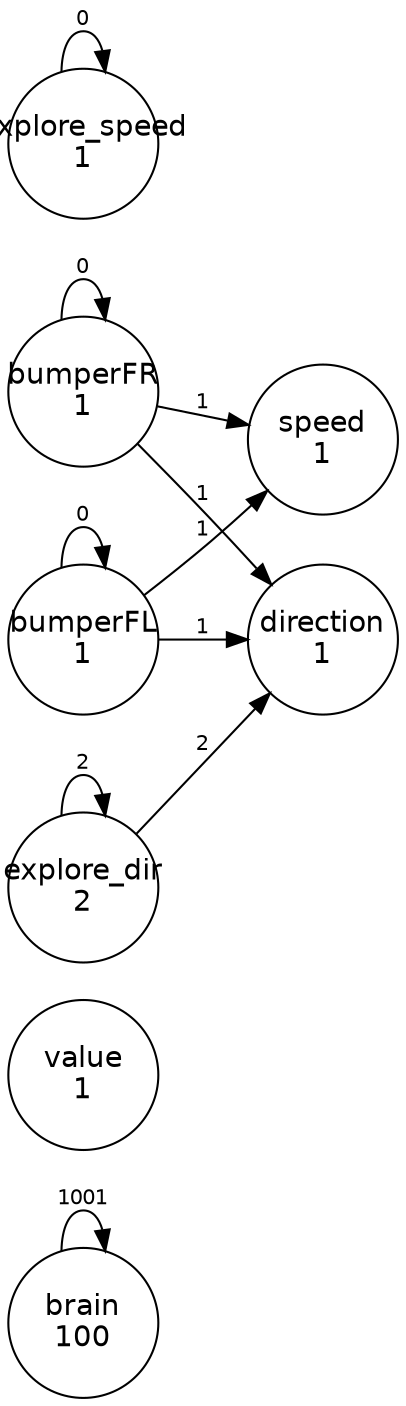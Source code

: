 digraph network {
rankdir=LR
node [fixedsize=true height=1 shape=circle fontname=Helvetica]
edge [fontsize=10 fontname=Helvetica]
n0 [label="brain\n100"]
n1 [label="value\n1"]
n2 [label="speed\n1"]
n3 [label="direction\n1"]
n4 [label="explore_speed\n1"]
n5 [label="explore_dir\n2"]
n6 [label="bumperFL\n1"]
n7 [label="bumperFR\n1"]
n0 -> n0 [label="1001"]
n4 -> n4 [label="0"]
n5 -> n5 [label="2"]
n5 -> n3 [label="2"]
n6 -> n6 [label="0"]
n6 -> n2 [label="1"]
n6 -> n3 [label="1"]
n7 -> n7 [label="0"]
n7 -> n2 [label="1"]
n7 -> n3 [label="1"]
}

